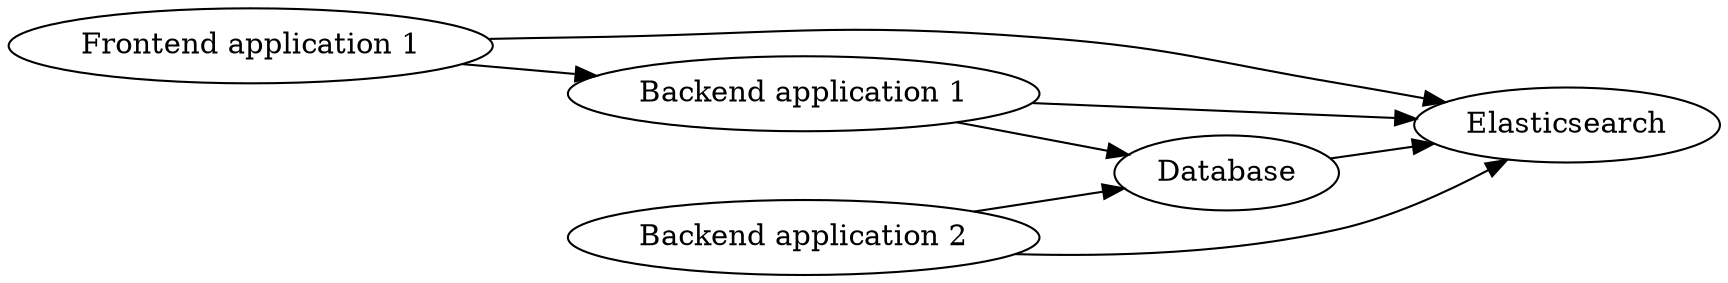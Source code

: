 digraph g {

graph [
rankdir = "LR"
];

"Frontend application 1" -> "Backend application 1"

"Backend application 1" -> "Database"
"Backend application 2" -> "Database"

"Frontend application 1" -> "Elasticsearch"
"Backend application 1" -> "Elasticsearch"
"Backend application 2" -> "Elasticsearch"
"Database" -> "Elasticsearch"

}